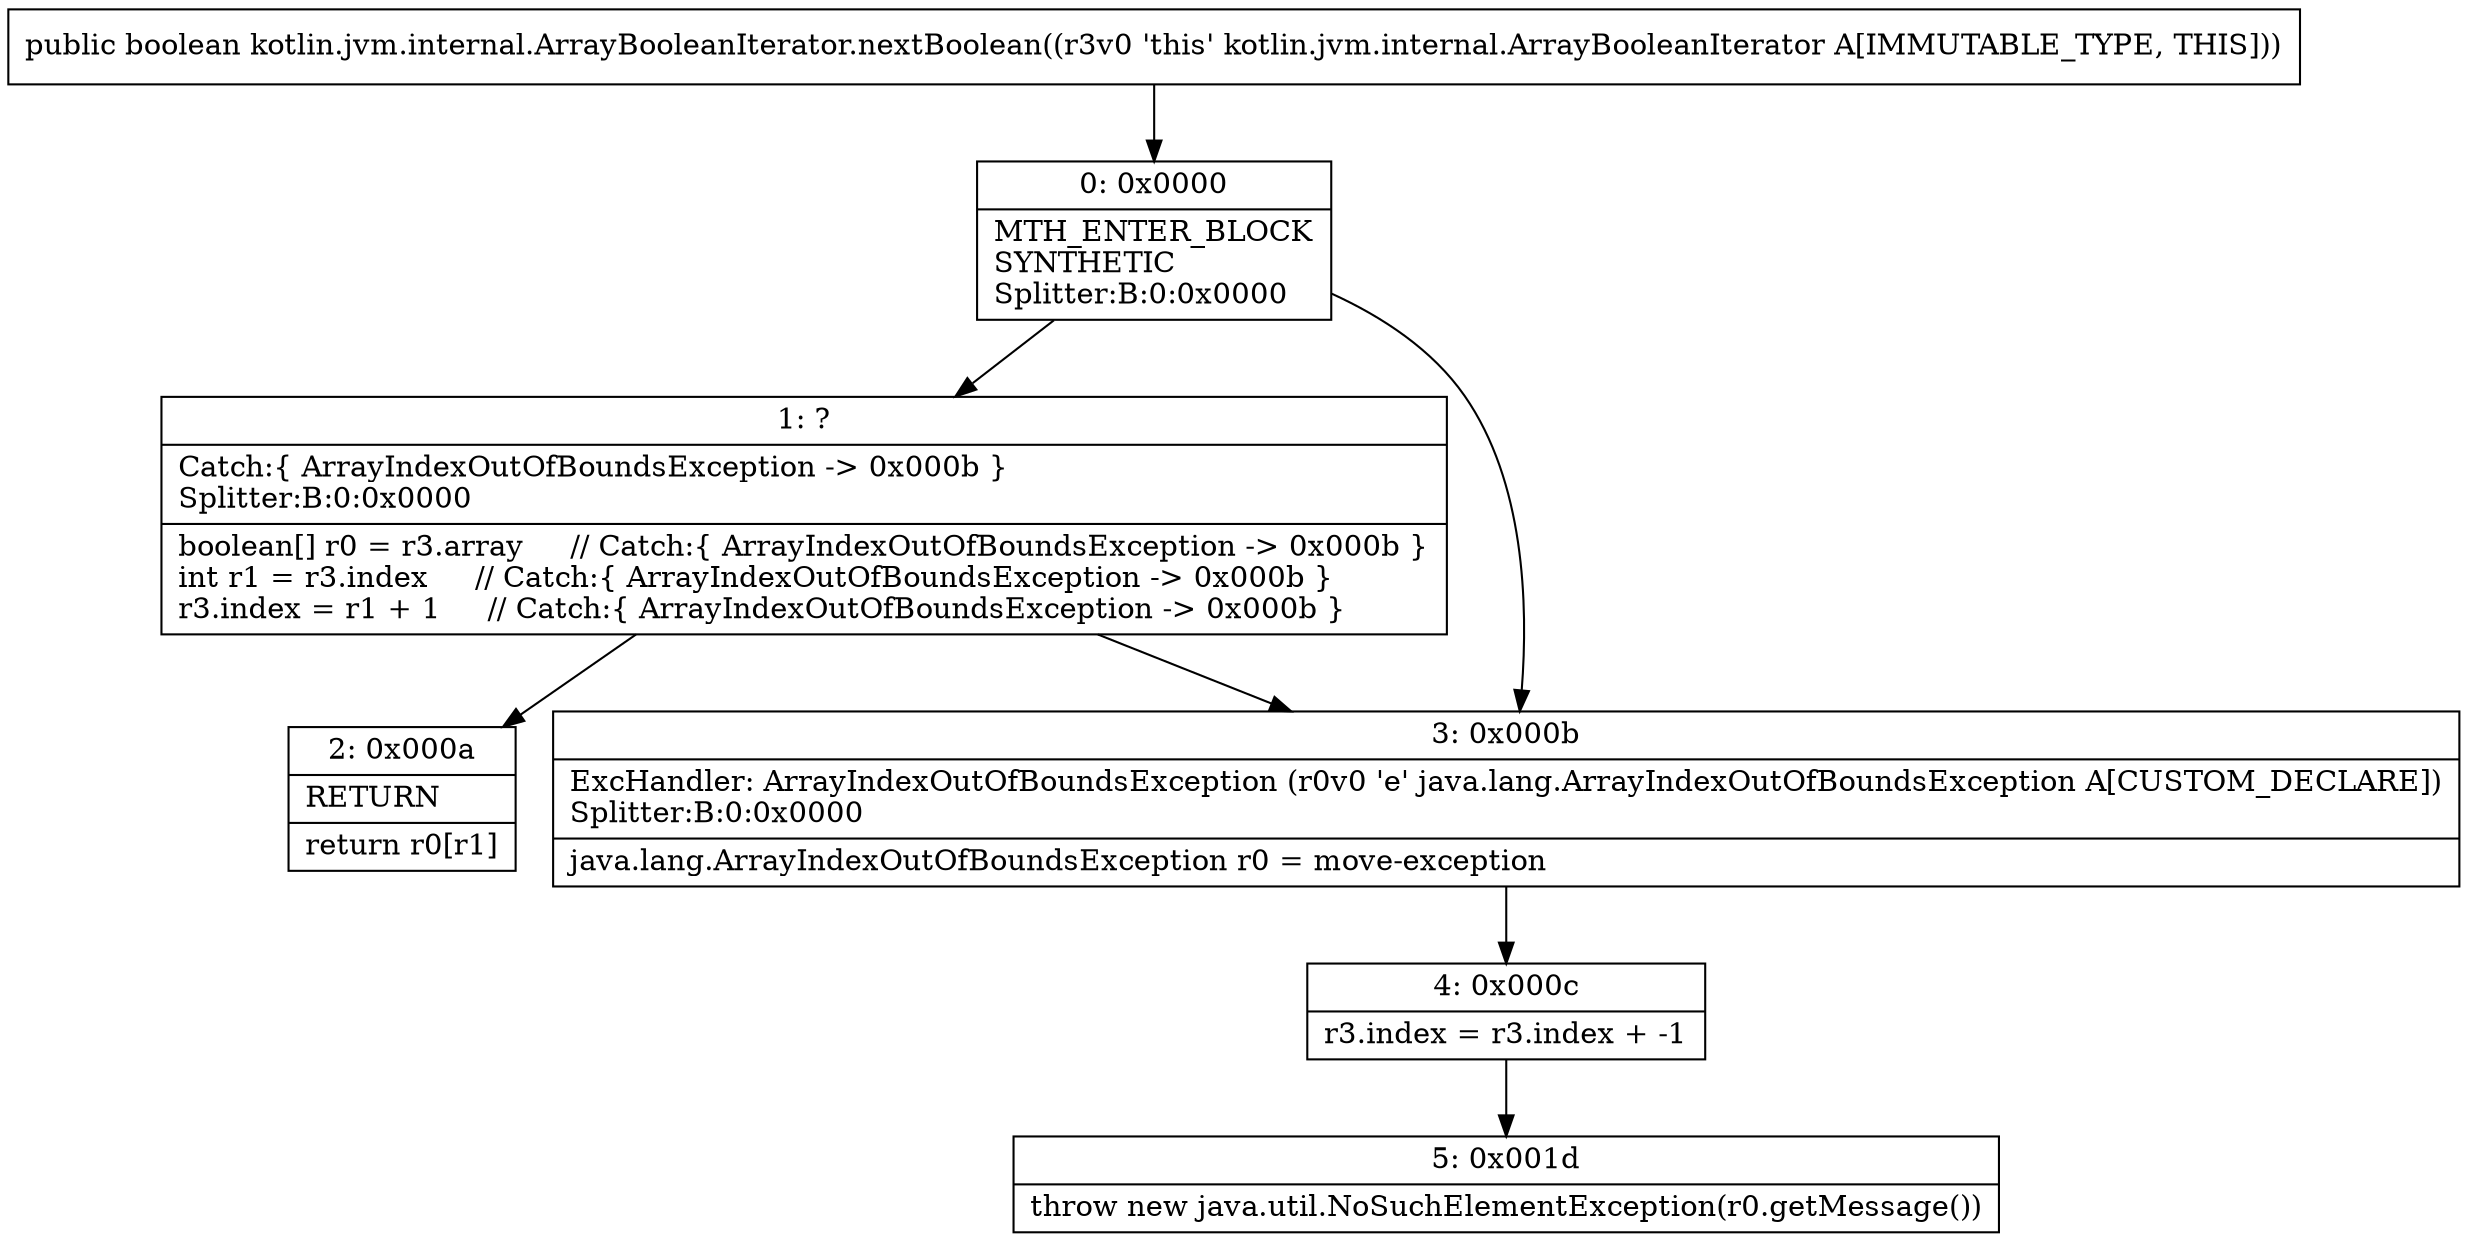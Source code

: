 digraph "CFG forkotlin.jvm.internal.ArrayBooleanIterator.nextBoolean()Z" {
Node_0 [shape=record,label="{0\:\ 0x0000|MTH_ENTER_BLOCK\lSYNTHETIC\lSplitter:B:0:0x0000\l}"];
Node_1 [shape=record,label="{1\:\ ?|Catch:\{ ArrayIndexOutOfBoundsException \-\> 0x000b \}\lSplitter:B:0:0x0000\l|boolean[] r0 = r3.array     \/\/ Catch:\{ ArrayIndexOutOfBoundsException \-\> 0x000b \}\lint r1 = r3.index     \/\/ Catch:\{ ArrayIndexOutOfBoundsException \-\> 0x000b \}\lr3.index = r1 + 1     \/\/ Catch:\{ ArrayIndexOutOfBoundsException \-\> 0x000b \}\l}"];
Node_2 [shape=record,label="{2\:\ 0x000a|RETURN\l|return r0[r1]\l}"];
Node_3 [shape=record,label="{3\:\ 0x000b|ExcHandler: ArrayIndexOutOfBoundsException (r0v0 'e' java.lang.ArrayIndexOutOfBoundsException A[CUSTOM_DECLARE])\lSplitter:B:0:0x0000\l|java.lang.ArrayIndexOutOfBoundsException r0 = move\-exception\l}"];
Node_4 [shape=record,label="{4\:\ 0x000c|r3.index = r3.index + \-1\l}"];
Node_5 [shape=record,label="{5\:\ 0x001d|throw new java.util.NoSuchElementException(r0.getMessage())\l}"];
MethodNode[shape=record,label="{public boolean kotlin.jvm.internal.ArrayBooleanIterator.nextBoolean((r3v0 'this' kotlin.jvm.internal.ArrayBooleanIterator A[IMMUTABLE_TYPE, THIS])) }"];
MethodNode -> Node_0;
Node_0 -> Node_1;
Node_0 -> Node_3;
Node_1 -> Node_2;
Node_1 -> Node_3;
Node_3 -> Node_4;
Node_4 -> Node_5;
}


